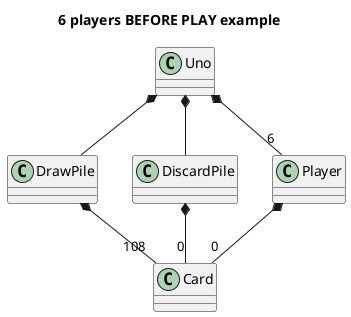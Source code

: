 ﻿@startuml

Title 6 players BEFORE PLAY example

Uno *-- DrawPile
Uno *-- DiscardPile
Uno *-- "6" Player

Player *-- "0" Card

DrawPile *-- "108" Card
DiscardPile *-- "0" Card

@enduml